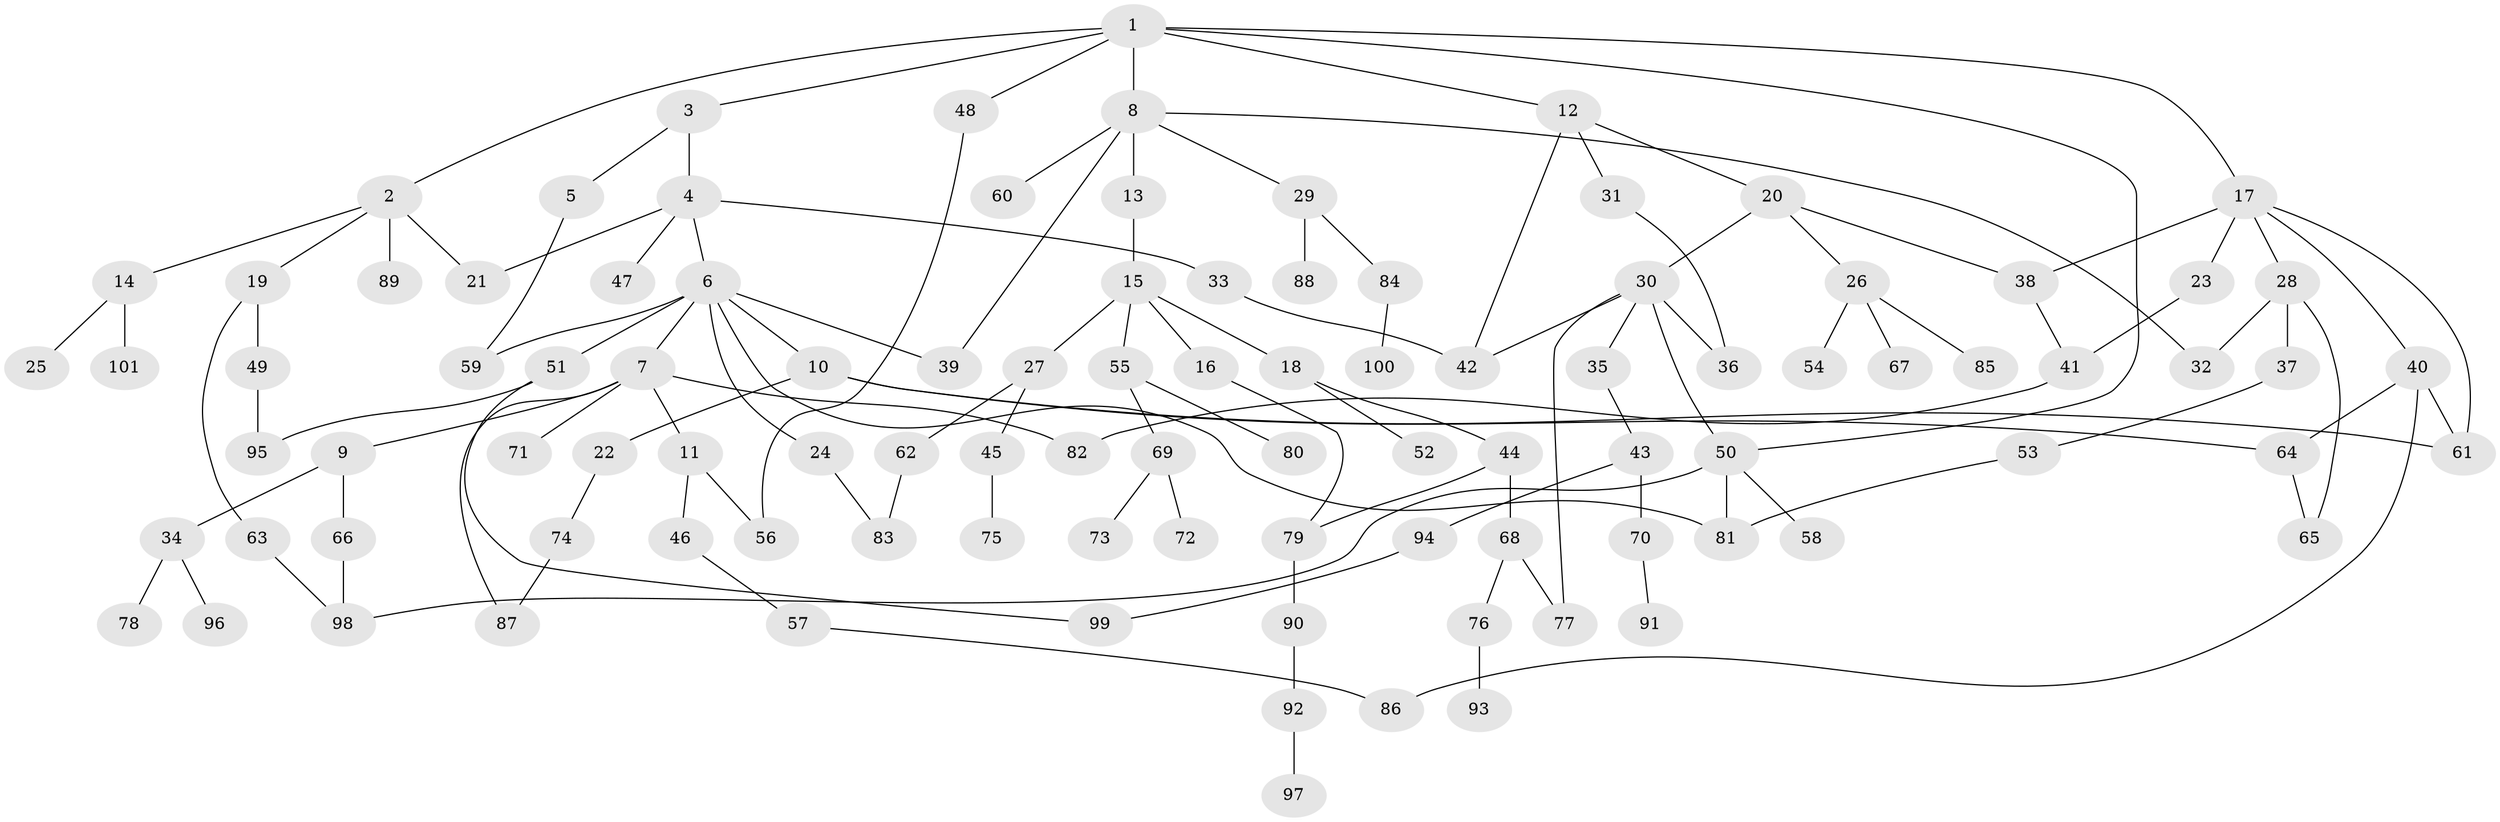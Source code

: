 // original degree distribution, {7: 0.034722222222222224, 6: 0.013888888888888888, 3: 0.2222222222222222, 5: 0.020833333333333332, 9: 0.006944444444444444, 4: 0.06944444444444445, 2: 0.3055555555555556, 1: 0.3263888888888889}
// Generated by graph-tools (version 1.1) at 2025/48/03/04/25 22:48:36]
// undirected, 101 vertices, 127 edges
graph export_dot {
  node [color=gray90,style=filled];
  1;
  2;
  3;
  4;
  5;
  6;
  7;
  8;
  9;
  10;
  11;
  12;
  13;
  14;
  15;
  16;
  17;
  18;
  19;
  20;
  21;
  22;
  23;
  24;
  25;
  26;
  27;
  28;
  29;
  30;
  31;
  32;
  33;
  34;
  35;
  36;
  37;
  38;
  39;
  40;
  41;
  42;
  43;
  44;
  45;
  46;
  47;
  48;
  49;
  50;
  51;
  52;
  53;
  54;
  55;
  56;
  57;
  58;
  59;
  60;
  61;
  62;
  63;
  64;
  65;
  66;
  67;
  68;
  69;
  70;
  71;
  72;
  73;
  74;
  75;
  76;
  77;
  78;
  79;
  80;
  81;
  82;
  83;
  84;
  85;
  86;
  87;
  88;
  89;
  90;
  91;
  92;
  93;
  94;
  95;
  96;
  97;
  98;
  99;
  100;
  101;
  1 -- 2 [weight=1.0];
  1 -- 3 [weight=1.0];
  1 -- 8 [weight=1.0];
  1 -- 12 [weight=1.0];
  1 -- 17 [weight=1.0];
  1 -- 48 [weight=1.0];
  1 -- 50 [weight=1.0];
  2 -- 14 [weight=1.0];
  2 -- 19 [weight=1.0];
  2 -- 21 [weight=1.0];
  2 -- 89 [weight=1.0];
  3 -- 4 [weight=1.0];
  3 -- 5 [weight=1.0];
  4 -- 6 [weight=1.0];
  4 -- 21 [weight=1.0];
  4 -- 33 [weight=1.0];
  4 -- 47 [weight=1.0];
  5 -- 59 [weight=1.0];
  6 -- 7 [weight=1.0];
  6 -- 10 [weight=1.0];
  6 -- 24 [weight=1.0];
  6 -- 39 [weight=1.0];
  6 -- 51 [weight=1.0];
  6 -- 59 [weight=1.0];
  6 -- 81 [weight=1.0];
  7 -- 9 [weight=1.0];
  7 -- 11 [weight=1.0];
  7 -- 71 [weight=1.0];
  7 -- 82 [weight=1.0];
  7 -- 87 [weight=1.0];
  8 -- 13 [weight=1.0];
  8 -- 29 [weight=1.0];
  8 -- 32 [weight=1.0];
  8 -- 39 [weight=1.0];
  8 -- 60 [weight=1.0];
  9 -- 34 [weight=1.0];
  9 -- 66 [weight=1.0];
  10 -- 22 [weight=1.0];
  10 -- 61 [weight=1.0];
  10 -- 64 [weight=1.0];
  11 -- 46 [weight=1.0];
  11 -- 56 [weight=1.0];
  12 -- 20 [weight=1.0];
  12 -- 31 [weight=1.0];
  12 -- 42 [weight=1.0];
  13 -- 15 [weight=1.0];
  14 -- 25 [weight=1.0];
  14 -- 101 [weight=1.0];
  15 -- 16 [weight=2.0];
  15 -- 18 [weight=1.0];
  15 -- 27 [weight=1.0];
  15 -- 55 [weight=1.0];
  16 -- 79 [weight=1.0];
  17 -- 23 [weight=1.0];
  17 -- 28 [weight=1.0];
  17 -- 38 [weight=1.0];
  17 -- 40 [weight=1.0];
  17 -- 61 [weight=1.0];
  18 -- 44 [weight=1.0];
  18 -- 52 [weight=1.0];
  19 -- 49 [weight=1.0];
  19 -- 63 [weight=1.0];
  20 -- 26 [weight=1.0];
  20 -- 30 [weight=1.0];
  20 -- 38 [weight=1.0];
  22 -- 74 [weight=1.0];
  23 -- 41 [weight=1.0];
  24 -- 83 [weight=1.0];
  26 -- 54 [weight=1.0];
  26 -- 67 [weight=1.0];
  26 -- 85 [weight=1.0];
  27 -- 45 [weight=1.0];
  27 -- 62 [weight=1.0];
  28 -- 32 [weight=1.0];
  28 -- 37 [weight=1.0];
  28 -- 65 [weight=1.0];
  29 -- 84 [weight=1.0];
  29 -- 88 [weight=1.0];
  30 -- 35 [weight=1.0];
  30 -- 36 [weight=1.0];
  30 -- 42 [weight=1.0];
  30 -- 50 [weight=1.0];
  30 -- 77 [weight=1.0];
  31 -- 36 [weight=1.0];
  33 -- 42 [weight=1.0];
  34 -- 78 [weight=1.0];
  34 -- 96 [weight=1.0];
  35 -- 43 [weight=1.0];
  37 -- 53 [weight=1.0];
  38 -- 41 [weight=1.0];
  40 -- 61 [weight=1.0];
  40 -- 64 [weight=1.0];
  40 -- 86 [weight=1.0];
  41 -- 82 [weight=1.0];
  43 -- 70 [weight=1.0];
  43 -- 94 [weight=1.0];
  44 -- 68 [weight=1.0];
  44 -- 79 [weight=1.0];
  45 -- 75 [weight=1.0];
  46 -- 57 [weight=1.0];
  48 -- 56 [weight=1.0];
  49 -- 95 [weight=1.0];
  50 -- 58 [weight=1.0];
  50 -- 81 [weight=1.0];
  50 -- 98 [weight=1.0];
  51 -- 95 [weight=1.0];
  51 -- 99 [weight=1.0];
  53 -- 81 [weight=1.0];
  55 -- 69 [weight=1.0];
  55 -- 80 [weight=1.0];
  57 -- 86 [weight=1.0];
  62 -- 83 [weight=1.0];
  63 -- 98 [weight=1.0];
  64 -- 65 [weight=1.0];
  66 -- 98 [weight=1.0];
  68 -- 76 [weight=1.0];
  68 -- 77 [weight=1.0];
  69 -- 72 [weight=1.0];
  69 -- 73 [weight=1.0];
  70 -- 91 [weight=1.0];
  74 -- 87 [weight=1.0];
  76 -- 93 [weight=1.0];
  79 -- 90 [weight=1.0];
  84 -- 100 [weight=1.0];
  90 -- 92 [weight=1.0];
  92 -- 97 [weight=1.0];
  94 -- 99 [weight=1.0];
}
